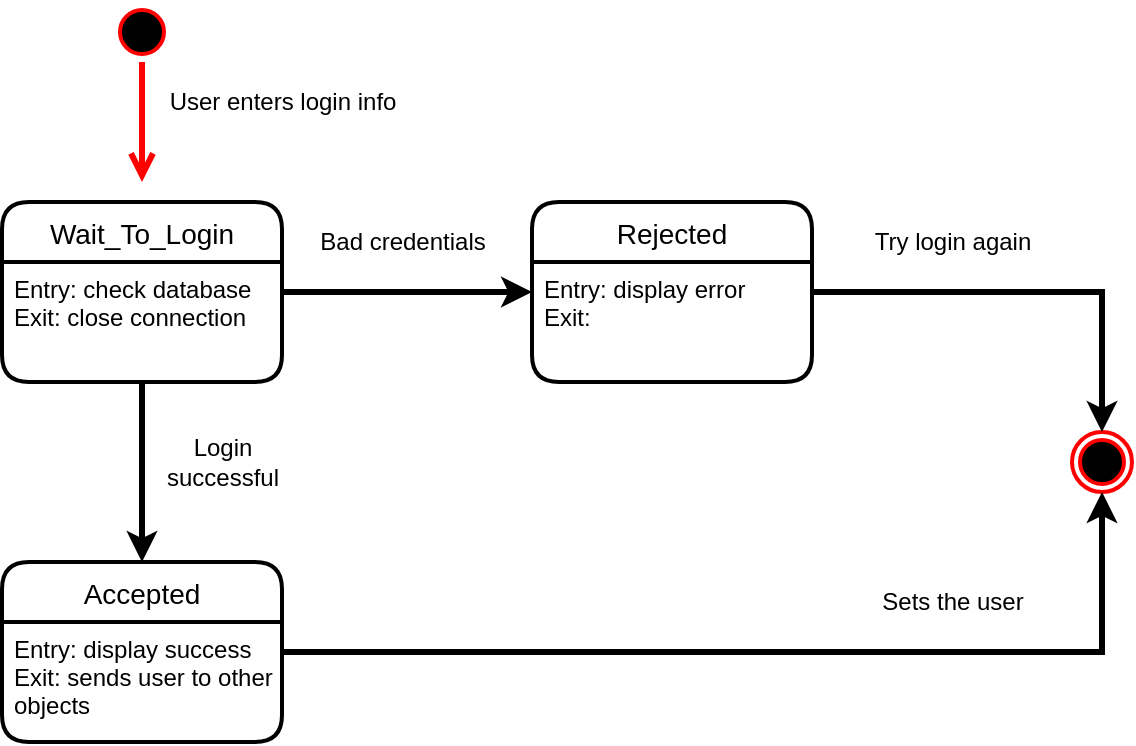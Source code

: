 <mxfile version="20.5.1" type="google"><diagram id="Mw-iFYfsB3arxlDFhD4X" name="Page-1"><mxGraphModel grid="1" page="1" gridSize="10" guides="1" tooltips="1" connect="1" arrows="1" fold="1" pageScale="1" pageWidth="850" pageHeight="1100" math="0" shadow="0"><root><mxCell id="0"/><mxCell id="1" parent="0"/><mxCell id="-R0_XlOdlUP13Cgrhnba-1" style="edgeStyle=orthogonalEdgeStyle;rounded=0;orthogonalLoop=1;jettySize=auto;html=1;exitX=1;exitY=0.5;exitDx=0;exitDy=0;entryX=0;entryY=0.25;entryDx=0;entryDy=0;strokeWidth=3;" edge="1" parent="1" source="-R0_XlOdlUP13Cgrhnba-3" target="-R0_XlOdlUP13Cgrhnba-10"><mxGeometry relative="1" as="geometry"/></mxCell><mxCell id="-R0_XlOdlUP13Cgrhnba-2" style="edgeStyle=orthogonalEdgeStyle;rounded=0;orthogonalLoop=1;jettySize=auto;html=1;exitX=0.5;exitY=1;exitDx=0;exitDy=0;entryX=0.5;entryY=0;entryDx=0;entryDy=0;strokeWidth=3;" edge="1" parent="1" source="-R0_XlOdlUP13Cgrhnba-3" target="-R0_XlOdlUP13Cgrhnba-15"><mxGeometry relative="1" as="geometry"/></mxCell><mxCell id="-R0_XlOdlUP13Cgrhnba-3" value="Wait_To_Login" style="swimlane;childLayout=stackLayout;horizontal=1;startSize=30;horizontalStack=0;rounded=1;fontSize=14;fontStyle=0;strokeWidth=2;resizeParent=0;resizeLast=1;shadow=0;dashed=0;align=center;" vertex="1" parent="1"><mxGeometry x="65" y="170" width="140" height="90" as="geometry"/></mxCell><mxCell id="-R0_XlOdlUP13Cgrhnba-4" value="Entry: check database&#xA;Exit: close connection&#xA;" style="align=left;strokeColor=none;fillColor=none;spacingLeft=4;fontSize=12;verticalAlign=top;resizable=0;rotatable=0;part=1;" vertex="1" parent="-R0_XlOdlUP13Cgrhnba-3"><mxGeometry y="30" width="140" height="60" as="geometry"/></mxCell><mxCell id="-R0_XlOdlUP13Cgrhnba-5" value="" style="ellipse;html=1;shape=endState;fillColor=#000000;strokeColor=#ff0000;strokeWidth=2;" vertex="1" parent="1"><mxGeometry x="600" y="285" width="30" height="30" as="geometry"/></mxCell><mxCell id="-R0_XlOdlUP13Cgrhnba-6" value="" style="ellipse;html=1;shape=startState;fillColor=#000000;strokeColor=#ff0000;strokeWidth=2;" vertex="1" parent="1"><mxGeometry x="120" y="70" width="30" height="30" as="geometry"/></mxCell><mxCell id="-R0_XlOdlUP13Cgrhnba-7" value="" style="edgeStyle=orthogonalEdgeStyle;html=1;verticalAlign=bottom;endArrow=open;endSize=8;strokeColor=#ff0000;rounded=0;strokeWidth=3;" edge="1" parent="1" source="-R0_XlOdlUP13Cgrhnba-6"><mxGeometry relative="1" as="geometry"><mxPoint x="135" y="160" as="targetPoint"/></mxGeometry></mxCell><mxCell id="-R0_XlOdlUP13Cgrhnba-8" value="&lt;div&gt;User enters login info&lt;br&gt;&lt;/div&gt;" style="text;html=1;align=center;verticalAlign=middle;resizable=0;points=[];autosize=1;strokeColor=none;fillColor=none;" vertex="1" parent="1"><mxGeometry x="135" y="105" width="140" height="30" as="geometry"/></mxCell><mxCell id="-R0_XlOdlUP13Cgrhnba-9" value="Rejected" style="swimlane;childLayout=stackLayout;horizontal=1;startSize=30;horizontalStack=0;rounded=1;fontSize=14;fontStyle=0;strokeWidth=2;resizeParent=0;resizeLast=1;shadow=0;dashed=0;align=center;" vertex="1" parent="1"><mxGeometry x="330" y="170" width="140" height="90" as="geometry"/></mxCell><mxCell id="-R0_XlOdlUP13Cgrhnba-10" value="Entry: display error&#xA;Exit:&#xA;" style="align=left;strokeColor=none;fillColor=none;spacingLeft=4;fontSize=12;verticalAlign=top;resizable=0;rotatable=0;part=1;" vertex="1" parent="-R0_XlOdlUP13Cgrhnba-9"><mxGeometry y="30" width="140" height="60" as="geometry"/></mxCell><mxCell id="-R0_XlOdlUP13Cgrhnba-11" style="edgeStyle=orthogonalEdgeStyle;rounded=0;orthogonalLoop=1;jettySize=auto;html=1;exitX=1;exitY=0.25;exitDx=0;exitDy=0;entryX=0.5;entryY=0;entryDx=0;entryDy=0;strokeWidth=3;" edge="1" parent="1" source="-R0_XlOdlUP13Cgrhnba-10" target="-R0_XlOdlUP13Cgrhnba-5"><mxGeometry relative="1" as="geometry"/></mxCell><mxCell id="-R0_XlOdlUP13Cgrhnba-12" value="Bad credentials" style="text;html=1;align=center;verticalAlign=middle;resizable=0;points=[];autosize=1;strokeColor=none;fillColor=none;" vertex="1" parent="1"><mxGeometry x="210" y="175" width="110" height="30" as="geometry"/></mxCell><mxCell id="-R0_XlOdlUP13Cgrhnba-13" value="Try login again" style="text;html=1;align=center;verticalAlign=middle;resizable=0;points=[];autosize=1;strokeColor=none;fillColor=none;" vertex="1" parent="1"><mxGeometry x="490" y="175" width="100" height="30" as="geometry"/></mxCell><mxCell id="-R0_XlOdlUP13Cgrhnba-14" style="edgeStyle=orthogonalEdgeStyle;rounded=0;orthogonalLoop=1;jettySize=auto;html=1;exitX=1;exitY=0.5;exitDx=0;exitDy=0;entryX=0.5;entryY=1;entryDx=0;entryDy=0;strokeWidth=3;" edge="1" parent="1" source="-R0_XlOdlUP13Cgrhnba-15" target="-R0_XlOdlUP13Cgrhnba-5"><mxGeometry relative="1" as="geometry"/></mxCell><mxCell id="-R0_XlOdlUP13Cgrhnba-15" value="Accepted" style="swimlane;childLayout=stackLayout;horizontal=1;startSize=30;horizontalStack=0;rounded=1;fontSize=14;fontStyle=0;strokeWidth=2;resizeParent=0;resizeLast=1;shadow=0;dashed=0;align=center;" vertex="1" parent="1"><mxGeometry x="65" y="350" width="140" height="90" as="geometry"/></mxCell><mxCell id="-R0_XlOdlUP13Cgrhnba-16" value="Entry: display success&#xA;Exit: sends user to other&#xA;objects&#xA;&#xA;&#xA;" style="align=left;strokeColor=none;fillColor=none;spacingLeft=4;fontSize=12;verticalAlign=top;resizable=0;rotatable=0;part=1;" vertex="1" parent="-R0_XlOdlUP13Cgrhnba-15"><mxGeometry y="30" width="140" height="60" as="geometry"/></mxCell><mxCell id="-R0_XlOdlUP13Cgrhnba-17" value="&lt;div&gt;Login&lt;/div&gt;&lt;div&gt;successful&lt;br&gt;&lt;/div&gt;" style="text;html=1;align=center;verticalAlign=middle;resizable=0;points=[];autosize=1;strokeColor=none;fillColor=none;" vertex="1" parent="1"><mxGeometry x="135" y="280" width="80" height="40" as="geometry"/></mxCell><mxCell id="-R0_XlOdlUP13Cgrhnba-18" value="Sets the user" style="text;html=1;align=center;verticalAlign=middle;resizable=0;points=[];autosize=1;strokeColor=none;fillColor=none;" vertex="1" parent="1"><mxGeometry x="495" y="355" width="90" height="30" as="geometry"/></mxCell></root></mxGraphModel></diagram></mxfile>